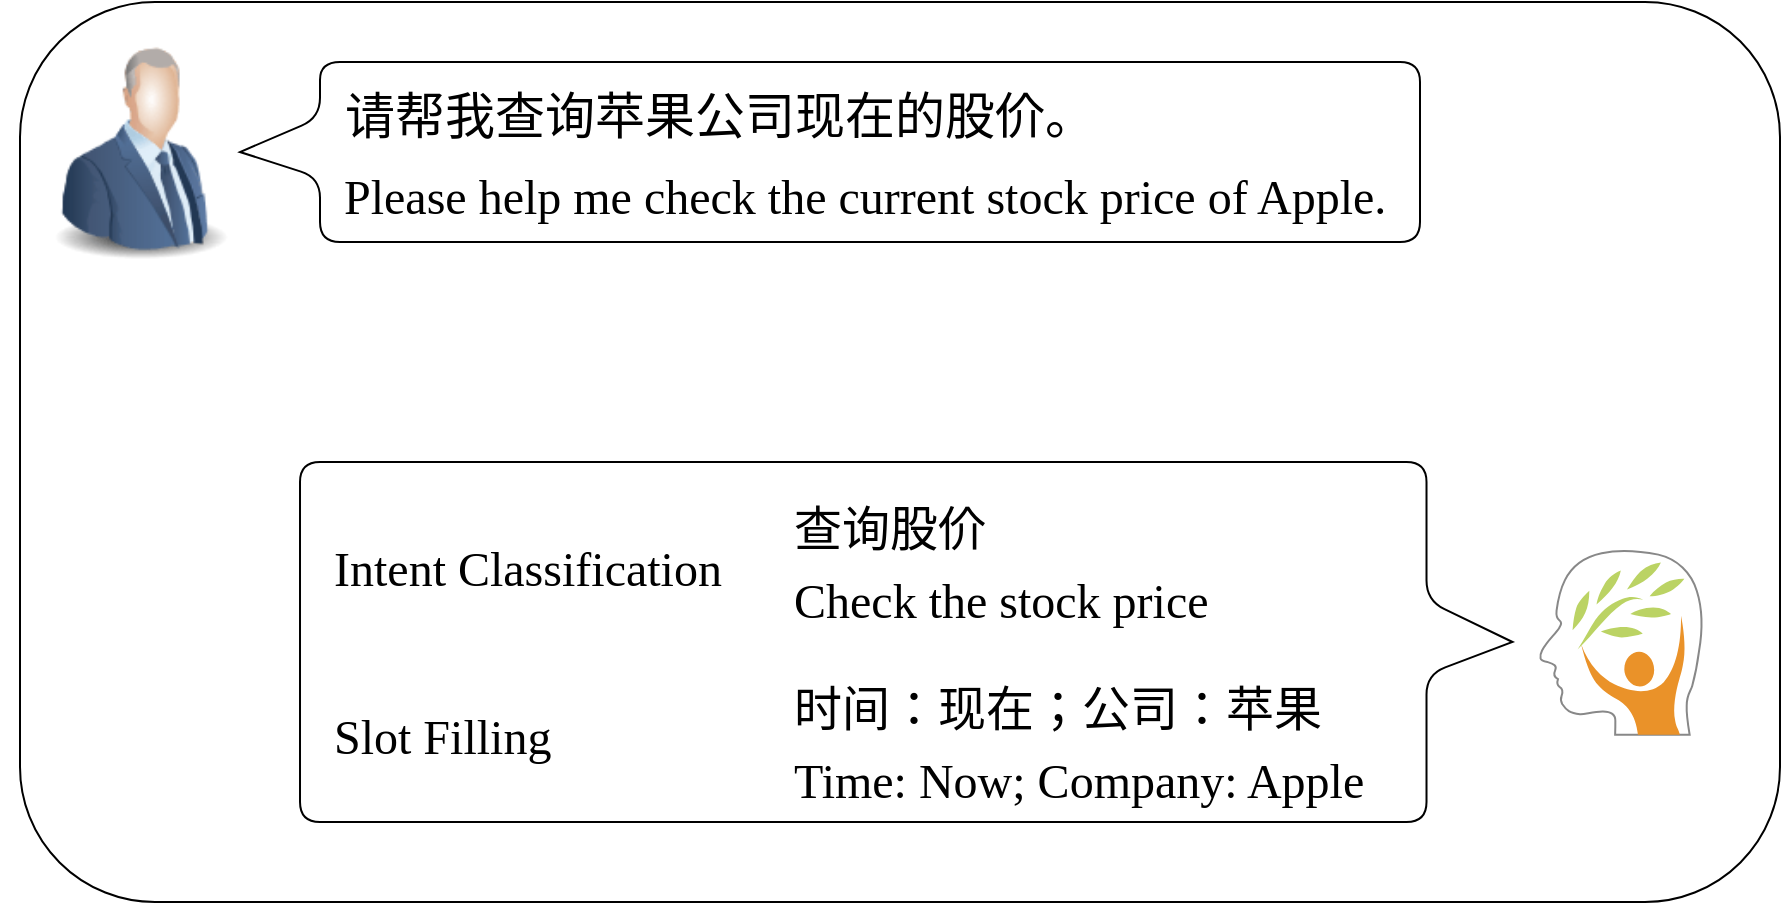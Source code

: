 <mxfile version="26.0.6">
  <diagram name="第 1 页" id="joYnWlq2aa4wjq3Gv_jH">
    <mxGraphModel dx="1434" dy="761" grid="1" gridSize="10" guides="1" tooltips="1" connect="1" arrows="1" fold="1" page="1" pageScale="1" pageWidth="827" pageHeight="1169" math="0" shadow="0">
      <root>
        <mxCell id="0" />
        <mxCell id="1" parent="0" />
        <mxCell id="JqVwm08oiALtkmtzPvGm-1" value="" style="rounded=1;whiteSpace=wrap;html=1;" parent="1" vertex="1">
          <mxGeometry x="100" y="10" width="880" height="450" as="geometry" />
        </mxCell>
        <mxCell id="rd49QUgOyK5wxQ3teZlB-5" value="" style="shape=callout;whiteSpace=wrap;html=1;perimeter=calloutPerimeter;rotation=90;rounded=1;direction=west;size=43;position=0.41;base=37;" vertex="1" parent="1">
          <mxGeometry x="453.13" y="26.88" width="180" height="606.25" as="geometry" />
        </mxCell>
        <mxCell id="rd49QUgOyK5wxQ3teZlB-1" value="" style="shape=callout;whiteSpace=wrap;html=1;perimeter=calloutPerimeter;rotation=90;rounded=1;direction=east;size=40;position=0.31;base=30;" vertex="1" parent="1">
          <mxGeometry x="460" y="-210" width="90" height="590" as="geometry" />
        </mxCell>
        <mxCell id="JqVwm08oiALtkmtzPvGm-2" value="" style="image;html=1;image=img/lib/clip_art/people/Suit_Man_Blue_128x128.png" parent="1" vertex="1">
          <mxGeometry x="90" y="30" width="140" height="110" as="geometry" />
        </mxCell>
        <mxCell id="JqVwm08oiALtkmtzPvGm-3" value="&lt;font face=&quot;Times New Roman&quot; style=&quot;font-size: 25px;&quot;&gt;请帮我查询苹果公司现在的股价。&lt;/font&gt;" style="text;html=1;align=center;verticalAlign=middle;whiteSpace=wrap;rounded=0;fontSize=30;" parent="1" vertex="1">
          <mxGeometry x="260" y="50" width="380" height="30" as="geometry" />
        </mxCell>
        <mxCell id="JqVwm08oiALtkmtzPvGm-4" value="&lt;font face=&quot;Times New Roman&quot; style=&quot;font-size: 24px;&quot;&gt;查询股价&amp;nbsp;&lt;/font&gt;&lt;div&gt;&lt;font face=&quot;Times New Roman&quot; style=&quot;font-size: 24px;&quot;&gt;Check the stock price&lt;/font&gt;&lt;/div&gt;" style="text;html=1;align=left;verticalAlign=middle;whiteSpace=wrap;rounded=0;fontSize=30;" parent="1" vertex="1">
          <mxGeometry x="485" y="253.6" width="240" height="70" as="geometry" />
        </mxCell>
        <mxCell id="JqVwm08oiALtkmtzPvGm-5" value="&lt;font style=&quot;font-size: 24px;&quot; face=&quot;Times New Roman&quot;&gt;&lt;font style=&quot;&quot;&gt;时间：现在；公司：苹果&lt;/font&gt;&amp;nbsp;&lt;/font&gt;&lt;div&gt;&lt;font style=&quot;font-size: 24px;&quot; face=&quot;Times New Roman&quot;&gt;Time: Now; Company: Apple&lt;/font&gt;&lt;/div&gt;" style="text;html=1;align=left;verticalAlign=middle;whiteSpace=wrap;rounded=0;fontSize=30;" parent="1" vertex="1">
          <mxGeometry x="485" y="343.6" width="310" height="70" as="geometry" />
        </mxCell>
        <mxCell id="JqVwm08oiALtkmtzPvGm-6" value="&lt;font face=&quot;Times New Roman&quot; style=&quot;font-size: 24px;&quot;&gt;Intent Classification&lt;/font&gt;" style="text;html=1;align=left;verticalAlign=middle;whiteSpace=wrap;rounded=0;fontSize=30;" parent="1" vertex="1">
          <mxGeometry x="255" y="275.6" width="230" height="30" as="geometry" />
        </mxCell>
        <mxCell id="JqVwm08oiALtkmtzPvGm-7" value="&lt;font face=&quot;Times New Roman&quot; style=&quot;font-size: 24px;&quot;&gt;Slot Filling&lt;/font&gt;" style="text;html=1;align=left;verticalAlign=middle;whiteSpace=wrap;rounded=0;fontSize=30;" parent="1" vertex="1">
          <mxGeometry x="255" y="359.6" width="140" height="30" as="geometry" />
        </mxCell>
        <mxCell id="LxopeLZ2yvgnRO8JdOnH-2" value="&lt;span style=&quot;&quot;&gt;&lt;font face=&quot;Times New Roman&quot; style=&quot;font-size: 24px;&quot;&gt;Please help me check the current stock price of Apple.&lt;/font&gt;&lt;/span&gt;" style="text;html=1;align=left;verticalAlign=middle;whiteSpace=wrap;rounded=0;fontSize=30;" parent="1" vertex="1">
          <mxGeometry x="260" y="90" width="530" height="30" as="geometry" />
        </mxCell>
        <mxCell id="rd49QUgOyK5wxQ3teZlB-4" value="" style="dashed=0;outlineConnect=0;html=1;align=center;labelPosition=center;verticalLabelPosition=bottom;verticalAlign=top;shape=mxgraph.weblogos.mind_body_green;strokeColor=#888888" vertex="1" parent="1">
          <mxGeometry x="860" y="283.61" width="81.4" height="92.8" as="geometry" />
        </mxCell>
      </root>
    </mxGraphModel>
  </diagram>
</mxfile>
